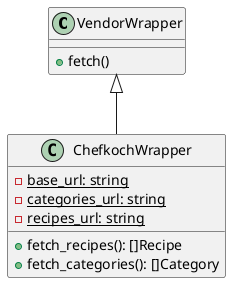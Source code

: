 @startuml swipe-food class diagram

' Class definitions'

' every vendor has it's own request wrapper that enables 
'the easy fetching of new recipes
class VendorWrapper {
    +fetch()
}

class ChefkochWrapper {
    - {static} base_url: string
    - {static} categories_url: string
    - {static} recipes_url: string
    ___
    +fetch_recipes(): []Recipe
    +fetch_categories(): []Category
}


' Relationships'

VendorWrapper <|-- ChefkochWrapper

@enduml